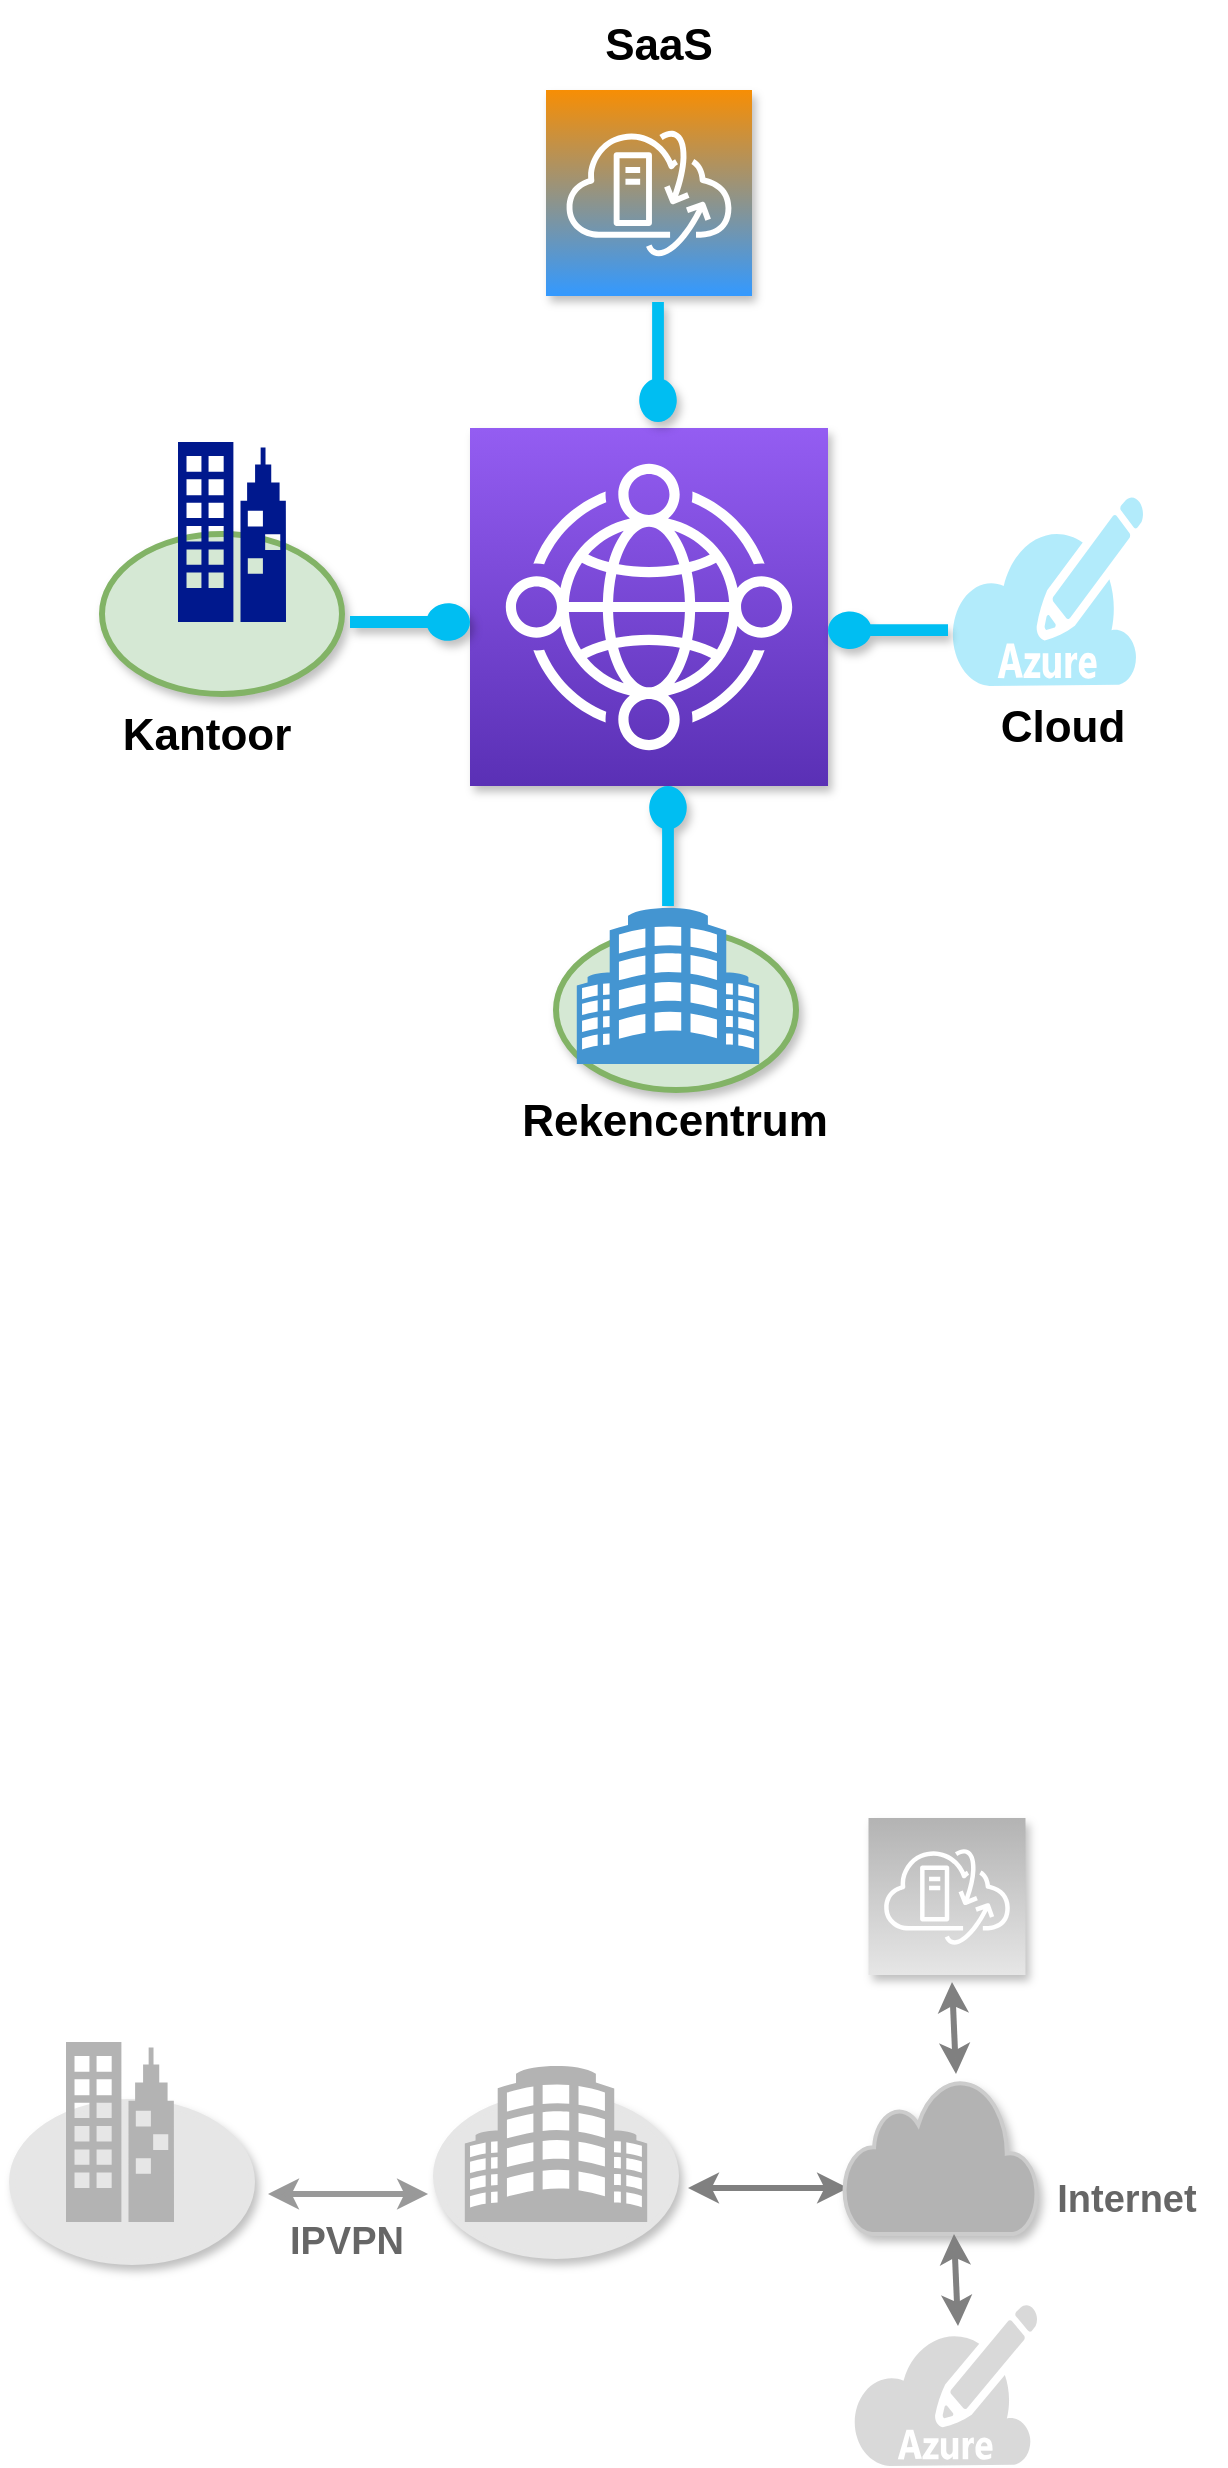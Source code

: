 <mxfile version="20.3.3" type="github"><diagram id="Vf8ScLjDU8h2pD3rkk8C" name="Page-1"><mxGraphModel dx="1436" dy="991" grid="0" gridSize="10" guides="1" tooltips="1" connect="1" arrows="1" fold="1" page="1" pageScale="1" pageWidth="1100" pageHeight="850" math="0" shadow="0"><root><mxCell id="0"/><mxCell id="1" parent="0"/><mxCell id="AEICJIpf-HnAvJKy8O_x-12" value="" style="sketch=0;points=[[0,0,0],[0.25,0,0],[0.5,0,0],[0.75,0,0],[1,0,0],[0,1,0],[0.25,1,0],[0.5,1,0],[0.75,1,0],[1,1,0],[0,0.25,0],[0,0.5,0],[0,0.75,0],[1,0.25,0],[1,0.5,0],[1,0.75,0]];outlineConnect=0;fontColor=#232F3E;gradientColor=#945DF2;gradientDirection=north;fillColor=#5A30B5;strokeColor=#ffffff;dashed=0;verticalLabelPosition=bottom;verticalAlign=top;align=center;html=1;fontSize=12;fontStyle=0;aspect=fixed;shape=mxgraph.aws4.resourceIcon;resIcon=mxgraph.aws4.cloud_wan;shadow=1;strokeWidth=3;" vertex="1" parent="1"><mxGeometry x="470" y="372" width="179" height="179" as="geometry"/></mxCell><mxCell id="AEICJIpf-HnAvJKy8O_x-10" value="" style="ellipse;whiteSpace=wrap;html=1;shadow=1;sketch=0;perimeterSpacing=4;strokeWidth=3;fillColor=#d5e8d4;strokeColor=#82b366;" vertex="1" parent="1"><mxGeometry x="286" y="425" width="120" height="80" as="geometry"/></mxCell><mxCell id="AEICJIpf-HnAvJKy8O_x-13" value="" style="sketch=0;points=[[0,0,0],[0.25,0,0],[0.5,0,0],[0.75,0,0],[1,0,0],[0,1,0],[0.25,1,0],[0.5,1,0],[0.75,1,0],[1,1,0],[0,0.25,0],[0,0.5,0],[0,0.75,0],[1,0.25,0],[1,0.5,0],[1,0.75,0]];outlineConnect=0;fontColor=#232F3E;gradientColor=#F78E04;gradientDirection=north;fillColor=#3399FF;strokeColor=#ffffff;dashed=0;verticalLabelPosition=bottom;verticalAlign=top;align=center;html=1;fontSize=12;fontStyle=0;aspect=fixed;shape=mxgraph.aws4.resourceIcon;resIcon=mxgraph.aws4.vmware_cloud_on_aws;shadow=1;strokeWidth=3;" vertex="1" parent="1"><mxGeometry x="508" y="203" width="103" height="103" as="geometry"/></mxCell><mxCell id="AEICJIpf-HnAvJKy8O_x-15" value="" style="verticalLabelPosition=bottom;html=1;verticalAlign=top;align=center;strokeColor=none;fillColor=#00BEF2;shape=mxgraph.azure.service_endpoint;shadow=1;sketch=0;strokeWidth=3;rotation=-90;" vertex="1" parent="1"><mxGeometry x="534" y="329" width="60" height="20" as="geometry"/></mxCell><mxCell id="AEICJIpf-HnAvJKy8O_x-17" value="" style="verticalLabelPosition=bottom;html=1;verticalAlign=top;align=center;strokeColor=none;fillColor=#00BEF2;shape=mxgraph.azure.service_endpoint;shadow=1;sketch=0;strokeWidth=3;rotation=0;" vertex="1" parent="1"><mxGeometry x="649" y="463.11" width="60" height="20" as="geometry"/></mxCell><mxCell id="AEICJIpf-HnAvJKy8O_x-18" value="" style="verticalLabelPosition=bottom;html=1;verticalAlign=top;align=center;strokeColor=none;fillColor=#00BEF2;shape=mxgraph.azure.service_endpoint;shadow=1;sketch=0;strokeWidth=3;rotation=-180;" vertex="1" parent="1"><mxGeometry x="410" y="459" width="60" height="20" as="geometry"/></mxCell><mxCell id="AEICJIpf-HnAvJKy8O_x-19" value="" style="verticalLabelPosition=bottom;html=1;verticalAlign=top;align=center;strokeColor=none;fillColor=#00BEF2;shape=mxgraph.azure.service_endpoint;shadow=1;sketch=0;strokeWidth=3;rotation=90;" vertex="1" parent="1"><mxGeometry x="539" y="571" width="60" height="20" as="geometry"/></mxCell><mxCell id="AEICJIpf-HnAvJKy8O_x-23" value="&lt;font style=&quot;font-size: 22px;&quot;&gt;&lt;b&gt;Kantoor&lt;/b&gt;&lt;/font&gt;" style="text;html=1;resizable=0;autosize=1;align=center;verticalAlign=middle;points=[];fillColor=none;strokeColor=none;rounded=0;shadow=1;sketch=0;strokeWidth=3;" vertex="1" parent="1"><mxGeometry x="287" y="507.23" width="102" height="38" as="geometry"/></mxCell><mxCell id="AEICJIpf-HnAvJKy8O_x-24" value="&lt;font style=&quot;font-size: 22px;&quot;&gt;&lt;b&gt;SaaS&lt;/b&gt;&lt;/font&gt;" style="text;html=1;resizable=0;autosize=1;align=center;verticalAlign=middle;points=[];fillColor=none;strokeColor=none;rounded=0;shadow=1;sketch=0;strokeWidth=3;" vertex="1" parent="1"><mxGeometry x="528" y="162" width="72" height="38" as="geometry"/></mxCell><mxCell id="AEICJIpf-HnAvJKy8O_x-25" value="&lt;font style=&quot;font-size: 22px;&quot;&gt;&lt;b&gt;Cloud&lt;/b&gt;&lt;/font&gt;" style="text;html=1;resizable=0;autosize=1;align=center;verticalAlign=middle;points=[];fillColor=none;strokeColor=none;rounded=0;shadow=1;sketch=0;strokeWidth=3;" vertex="1" parent="1"><mxGeometry x="726" y="503" width="80" height="38" as="geometry"/></mxCell><mxCell id="AEICJIpf-HnAvJKy8O_x-26" value="&lt;font style=&quot;font-size: 22px;&quot;&gt;&lt;b&gt;Rekencentrum&lt;/b&gt;&lt;/font&gt;" style="text;html=1;resizable=0;autosize=1;align=center;verticalAlign=middle;points=[];fillColor=none;strokeColor=none;rounded=0;shadow=1;sketch=0;strokeWidth=3;" vertex="1" parent="1"><mxGeometry x="486" y="700" width="171" height="38" as="geometry"/></mxCell><mxCell id="AEICJIpf-HnAvJKy8O_x-28" value="" style="group" vertex="1" connectable="0" parent="1"><mxGeometry x="513" y="612" width="120" height="91" as="geometry"/></mxCell><mxCell id="AEICJIpf-HnAvJKy8O_x-29" value="" style="ellipse;whiteSpace=wrap;html=1;shadow=1;sketch=0;perimeterSpacing=4;strokeWidth=3;fillColor=#d5e8d4;strokeColor=#82b366;" vertex="1" parent="AEICJIpf-HnAvJKy8O_x-28"><mxGeometry y="11" width="120" height="80" as="geometry"/></mxCell><mxCell id="AEICJIpf-HnAvJKy8O_x-30" value="" style="shadow=0;dashed=0;html=1;strokeColor=none;fillColor=#4495D1;labelPosition=center;verticalLabelPosition=bottom;verticalAlign=top;align=center;outlineConnect=0;shape=mxgraph.veeam.building;sketch=0;strokeWidth=3;" vertex="1" parent="AEICJIpf-HnAvJKy8O_x-28"><mxGeometry x="10.4" width="91.2" height="78" as="geometry"/></mxCell><mxCell id="AEICJIpf-HnAvJKy8O_x-11" value="" style="ellipse;whiteSpace=wrap;html=1;shadow=1;sketch=0;perimeterSpacing=4;strokeWidth=3;fillColor=#E6E6E6;strokeColor=#E6E6E6;" vertex="1" parent="1"><mxGeometry x="453" y="1206" width="120" height="80" as="geometry"/></mxCell><mxCell id="AEICJIpf-HnAvJKy8O_x-21" value="" style="shadow=0;dashed=0;html=1;strokeColor=none;fillColor=#B3B3B3;labelPosition=center;verticalLabelPosition=bottom;verticalAlign=top;align=center;outlineConnect=0;shape=mxgraph.veeam.building;sketch=0;strokeWidth=3;" vertex="1" parent="1"><mxGeometry x="467.4" y="1191" width="91.2" height="78" as="geometry"/></mxCell><mxCell id="AEICJIpf-HnAvJKy8O_x-31" value="" style="ellipse;whiteSpace=wrap;html=1;shadow=1;sketch=0;perimeterSpacing=4;strokeWidth=3;fillColor=#E6E6E6;strokeColor=#E6E6E6;" vertex="1" parent="1"><mxGeometry x="241" y="1209" width="120" height="80" as="geometry"/></mxCell><mxCell id="AEICJIpf-HnAvJKy8O_x-32" value="" style="sketch=0;aspect=fixed;pointerEvents=1;shadow=0;dashed=0;html=1;strokeColor=none;labelPosition=center;verticalLabelPosition=bottom;verticalAlign=top;align=center;fillColor=#00188D;shape=mxgraph.azure.enterprise;strokeWidth=3;" vertex="1" parent="1"><mxGeometry x="324" y="379" width="54" height="90" as="geometry"/></mxCell><mxCell id="AEICJIpf-HnAvJKy8O_x-20" value="" style="sketch=0;aspect=fixed;pointerEvents=1;shadow=0;dashed=0;html=1;strokeColor=none;labelPosition=center;verticalLabelPosition=bottom;verticalAlign=top;align=center;fillColor=#B3B3B3;shape=mxgraph.azure.enterprise;strokeWidth=3;" vertex="1" parent="1"><mxGeometry x="268" y="1179" width="54" height="90" as="geometry"/></mxCell><mxCell id="AEICJIpf-HnAvJKy8O_x-33" value="" style="endArrow=classic;startArrow=classic;html=1;rounded=0;fontSize=22;strokeWidth=3;entryX=-0.031;entryY=0.602;entryDx=0;entryDy=0;entryPerimeter=0;strokeColor=#999999;" edge="1" parent="1"><mxGeometry width="50" height="50" relative="1" as="geometry"><mxPoint x="369" y="1255" as="sourcePoint"/><mxPoint x="449.032" y="1254.976" as="targetPoint"/></mxGeometry></mxCell><mxCell id="AEICJIpf-HnAvJKy8O_x-34" value="" style="endArrow=classic;startArrow=classic;html=1;rounded=0;fontSize=22;strokeWidth=3;entryX=-0.031;entryY=0.602;entryDx=0;entryDy=0;entryPerimeter=0;strokeColor=#808080;" edge="1" parent="1"><mxGeometry width="50" height="50" relative="1" as="geometry"><mxPoint x="579" y="1252.02" as="sourcePoint"/><mxPoint x="659.032" y="1251.996" as="targetPoint"/></mxGeometry></mxCell><mxCell id="AEICJIpf-HnAvJKy8O_x-36" value="" style="html=1;verticalLabelPosition=bottom;align=center;labelBackgroundColor=#ffffff;verticalAlign=top;strokeWidth=2;strokeColor=#CCCCCC;shadow=1;dashed=0;shape=mxgraph.ios7.icons.cloud;sketch=0;fontSize=22;fillColor=#B3B3B3;" vertex="1" parent="1"><mxGeometry x="657" y="1197" width="97" height="78" as="geometry"/></mxCell><mxCell id="AEICJIpf-HnAvJKy8O_x-37" value="" style="sketch=0;points=[[0,0,0],[0.25,0,0],[0.5,0,0],[0.75,0,0],[1,0,0],[0,1,0],[0.25,1,0],[0.5,1,0],[0.75,1,0],[1,1,0],[0,0.25,0],[0,0.5,0],[0,0.75,0],[1,0.25,0],[1,0.5,0],[1,0.75,0]];outlineConnect=0;fontColor=#232F3E;gradientColor=#B3B3B3;gradientDirection=north;fillColor=#E6E6E6;strokeColor=#ffffff;dashed=0;verticalLabelPosition=bottom;verticalAlign=top;align=center;html=1;fontSize=12;fontStyle=0;aspect=fixed;shape=mxgraph.aws4.resourceIcon;resIcon=mxgraph.aws4.vmware_cloud_on_aws;shadow=1;strokeWidth=3;" vertex="1" parent="1"><mxGeometry x="669.25" y="1067" width="78.5" height="78.5" as="geometry"/></mxCell><mxCell id="AEICJIpf-HnAvJKy8O_x-38" value="" style="endArrow=classic;startArrow=classic;html=1;rounded=0;fontSize=22;strokeWidth=3;strokeColor=#808080;" edge="1" parent="1"><mxGeometry width="50" height="50" relative="1" as="geometry"><mxPoint x="711" y="1149.02" as="sourcePoint"/><mxPoint x="713" y="1195" as="targetPoint"/></mxGeometry></mxCell><mxCell id="AEICJIpf-HnAvJKy8O_x-40" value="" style="endArrow=classic;startArrow=classic;html=1;rounded=0;fontSize=22;strokeWidth=3;strokeColor=#808080;" edge="1" parent="1"><mxGeometry width="50" height="50" relative="1" as="geometry"><mxPoint x="712" y="1275" as="sourcePoint"/><mxPoint x="714" y="1320.98" as="targetPoint"/></mxGeometry></mxCell><mxCell id="AEICJIpf-HnAvJKy8O_x-41" value="" style="verticalLabelPosition=bottom;html=1;verticalAlign=top;align=center;strokeColor=none;fillColor=#808080;shape=mxgraph.azure.azure_subscription;shadow=0;sketch=0;strokeWidth=3;fontSize=22;opacity=30;" vertex="1" parent="1"><mxGeometry x="661" y="1310" width="93" height="81" as="geometry"/></mxCell><mxCell id="AEICJIpf-HnAvJKy8O_x-42" value="" style="verticalLabelPosition=bottom;html=1;verticalAlign=top;align=center;strokeColor=none;fillColor=#00BEF2;shape=mxgraph.azure.azure_subscription;shadow=0;sketch=0;strokeWidth=3;fontSize=22;opacity=30;" vertex="1" parent="1"><mxGeometry x="710" y="406" width="97" height="95" as="geometry"/></mxCell><mxCell id="AEICJIpf-HnAvJKy8O_x-43" value="&lt;font color=&quot;#666666&quot; size=&quot;1&quot; style=&quot;&quot;&gt;&lt;b style=&quot;font-size: 19px;&quot;&gt;IPVPN&lt;/b&gt;&lt;/font&gt;" style="text;html=1;resizable=0;autosize=1;align=center;verticalAlign=middle;points=[];fillColor=none;strokeColor=none;rounded=0;shadow=1;sketch=0;strokeWidth=3;" vertex="1" parent="1"><mxGeometry x="370" y="1261" width="75" height="35" as="geometry"/></mxCell><mxCell id="AEICJIpf-HnAvJKy8O_x-44" value="&lt;font color=&quot;#666666&quot; size=&quot;1&quot; style=&quot;&quot;&gt;&lt;b style=&quot;font-size: 19px;&quot;&gt;Internet&lt;/b&gt;&lt;/font&gt;" style="text;html=1;resizable=0;autosize=1;align=center;verticalAlign=middle;points=[];fillColor=none;strokeColor=none;rounded=0;shadow=1;sketch=0;strokeWidth=3;" vertex="1" parent="1"><mxGeometry x="754" y="1240" width="88" height="35" as="geometry"/></mxCell></root></mxGraphModel></diagram></mxfile>